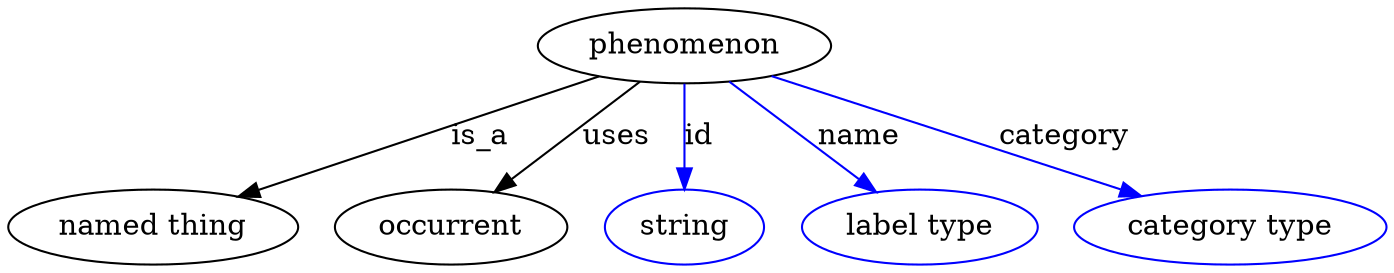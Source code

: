 digraph {
	graph [bb="0,0,539.74,123"];
	node [label="\N"];
	phenomenon	 [height=0.5,
		label=phenomenon,
		pos="265.25,105",
		width=1.5707];
	"named thing"	 [height=0.5,
		pos="55.245,18",
		width=1.5346];
	phenomenon -> "named thing"	 [label=is_a,
		lp="184.25,61.5",
		pos="e,89.625,32.243 230.57,90.634 194.59,75.729 138.23,52.379 99.161,36.194"];
	occurrent	 [height=0.5,
		pos="172.25,18",
		width=1.2277];
	phenomenon -> occurrent	 [label=uses,
		lp="237.25,61.5",
		pos="e,189.95,34.562 246.87,87.812 232.81,74.655 213.24,56.354 197.68,41.79"];
	id	 [color=blue,
		height=0.5,
		label=string,
		pos="265.25,18",
		width=0.84854];
	phenomenon -> id	 [color=blue,
		label=id,
		lp="270.75,61.5",
		pos="e,265.25,36.003 265.25,86.974 265.25,75.192 265.25,59.561 265.25,46.158",
		style=solid];
	name	 [color=blue,
		height=0.5,
		label="label type",
		pos="359.25,18",
		width=1.2638];
	phenomenon -> name	 [color=blue,
		label=name,
		lp="333.75,61.5",
		pos="e,341.35,34.562 283.82,87.812 298.16,74.534 318.17,56.018 333.97,41.39",
		style=solid];
	category	 [color=blue,
		height=0.5,
		label="category type",
		pos="481.25,18",
		width=1.6249];
	phenomenon -> category	 [color=blue,
		label=category,
		lp="409.75,61.5",
		pos="e,445.72,32.31 300.43,90.828 337.5,75.895 396.01,52.331 436.38,36.072",
		style=solid];
}
